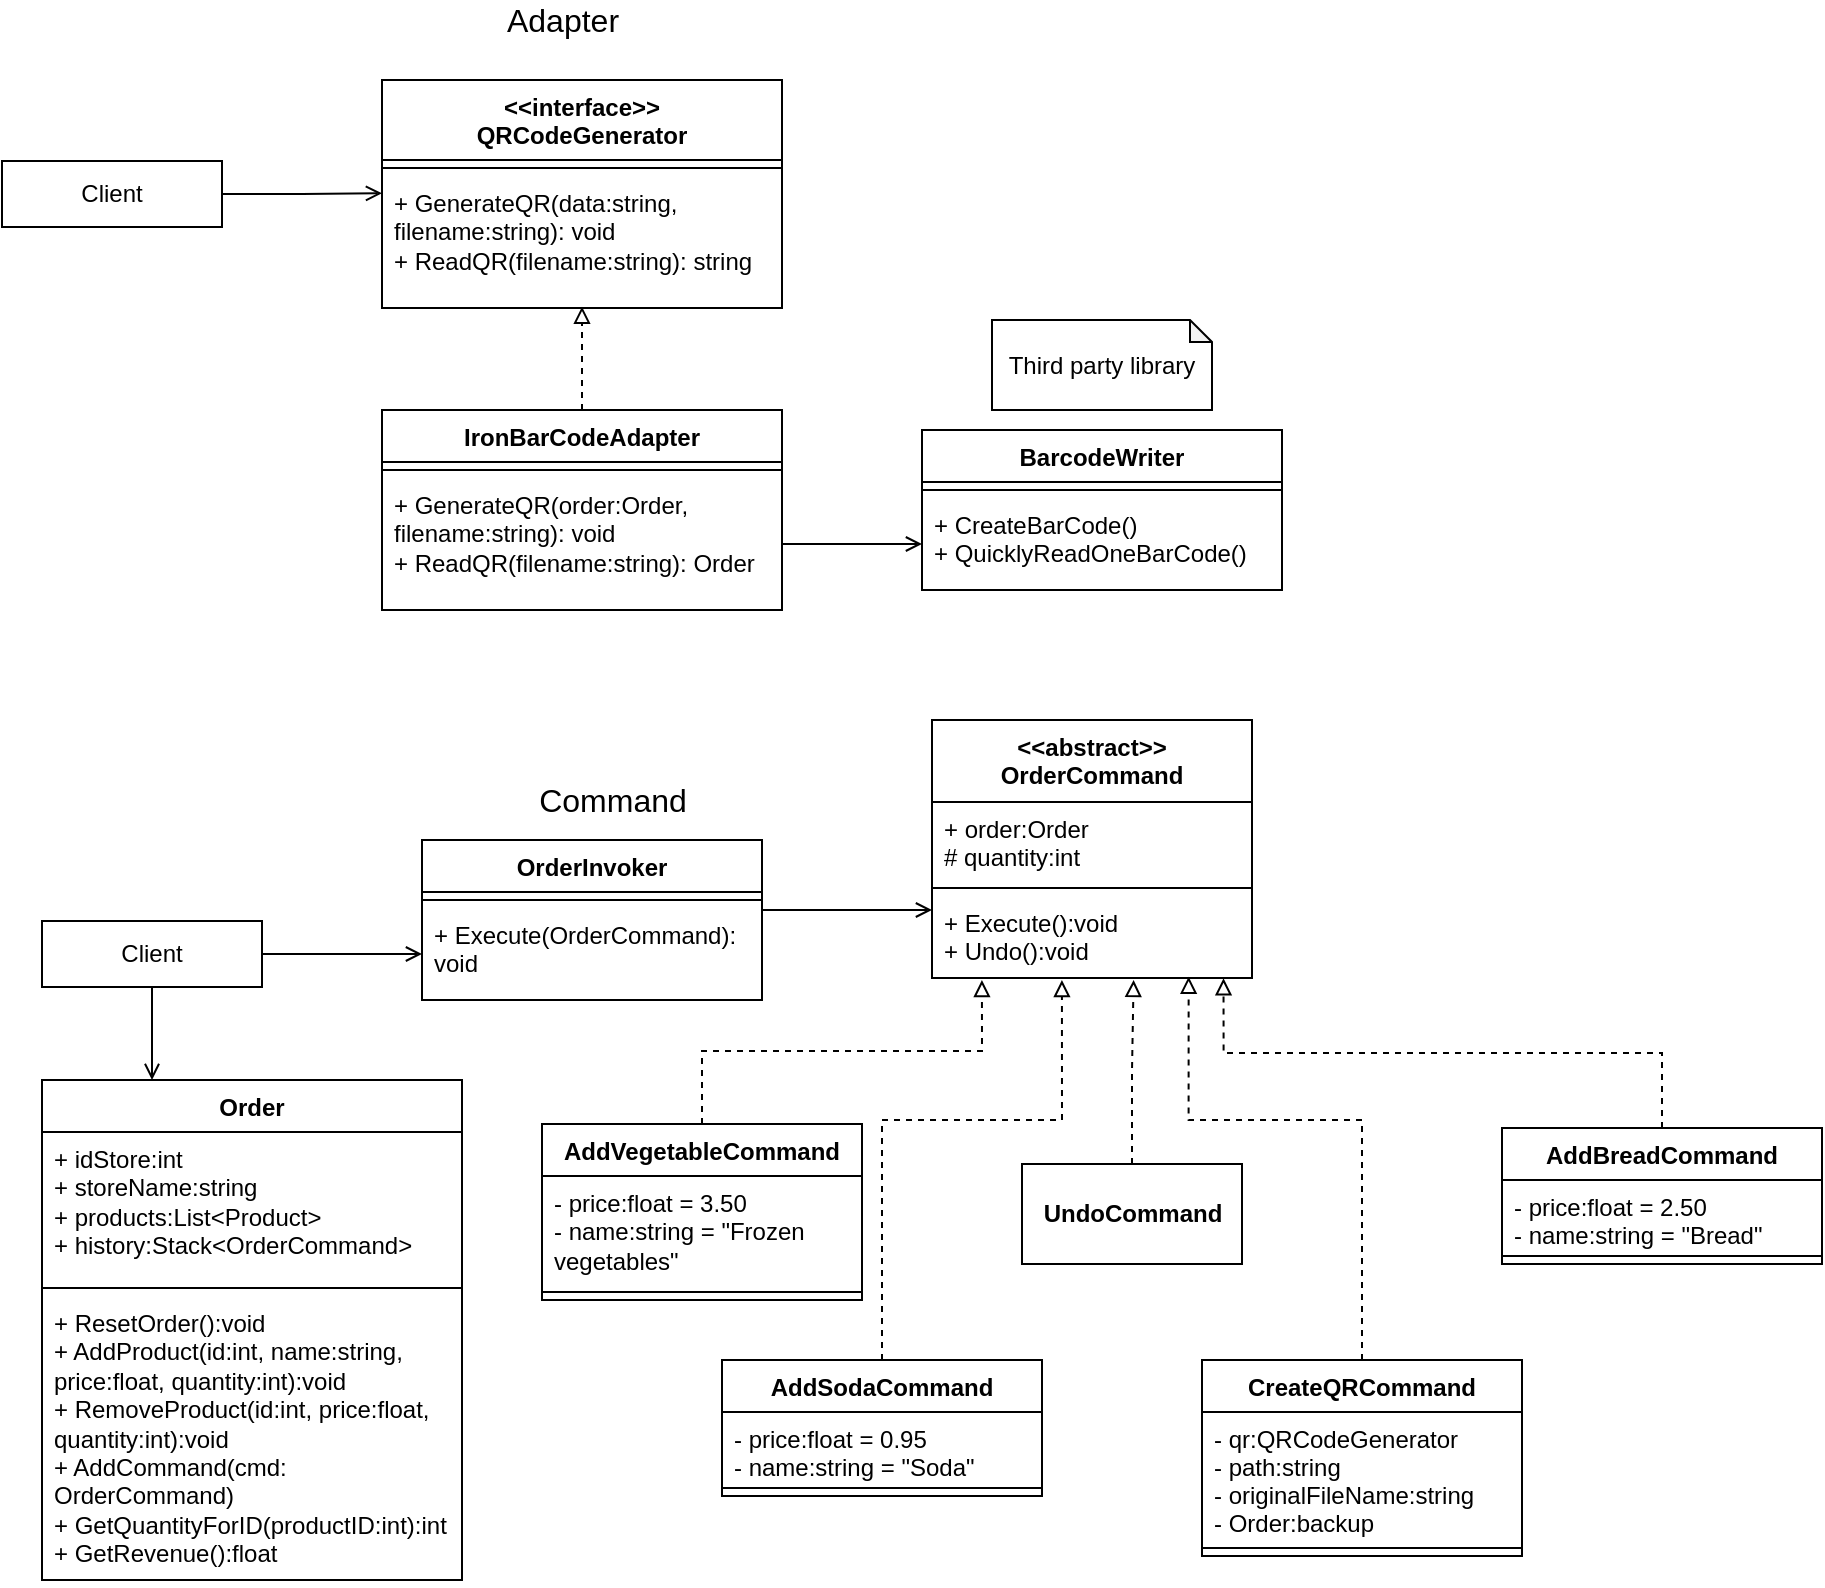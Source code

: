 <mxfile version="17.5.0" type="device"><diagram id="veVmFrVXgGgUOl5ZVLe2" name="Page-1"><mxGraphModel dx="1094" dy="618" grid="1" gridSize="10" guides="1" tooltips="1" connect="1" arrows="1" fold="1" page="1" pageScale="1" pageWidth="1100" pageHeight="850" math="0" shadow="0"><root><mxCell id="0"/><mxCell id="1" parent="0"/><mxCell id="peVNeTj1p_XvdlYr8aiE-1" value="&lt;&lt;interface&gt;&gt;&#10;QRCodeGenerator" style="swimlane;fontStyle=1;align=center;verticalAlign=top;childLayout=stackLayout;horizontal=1;startSize=40;horizontalStack=0;resizeParent=1;resizeParentMax=0;resizeLast=0;collapsible=1;marginBottom=0;" parent="1" vertex="1"><mxGeometry x="220" y="90" width="200" height="114" as="geometry"/></mxCell><mxCell id="peVNeTj1p_XvdlYr8aiE-3" value="" style="line;strokeWidth=1;fillColor=none;align=left;verticalAlign=middle;spacingTop=-1;spacingLeft=3;spacingRight=3;rotatable=0;labelPosition=right;points=[];portConstraint=eastwest;" parent="peVNeTj1p_XvdlYr8aiE-1" vertex="1"><mxGeometry y="40" width="200" height="8" as="geometry"/></mxCell><mxCell id="peVNeTj1p_XvdlYr8aiE-4" value="+ GenerateQR(data:string, filename:string): void&#10;+ ReadQR(filename:string): string" style="text;strokeColor=none;fillColor=none;align=left;verticalAlign=top;spacingLeft=4;spacingRight=4;overflow=hidden;rotatable=0;points=[[0,0.5],[1,0.5]];portConstraint=eastwest;whiteSpace=wrap;" parent="peVNeTj1p_XvdlYr8aiE-1" vertex="1"><mxGeometry y="48" width="200" height="66" as="geometry"/></mxCell><mxCell id="peVNeTj1p_XvdlYr8aiE-14" style="edgeStyle=orthogonalEdgeStyle;rounded=0;orthogonalLoop=1;jettySize=auto;html=1;entryX=0.5;entryY=0.99;entryDx=0;entryDy=0;entryPerimeter=0;endArrow=block;endFill=0;dashed=1;" parent="1" source="peVNeTj1p_XvdlYr8aiE-5" target="peVNeTj1p_XvdlYr8aiE-4" edge="1"><mxGeometry relative="1" as="geometry"/></mxCell><mxCell id="peVNeTj1p_XvdlYr8aiE-5" value="IronBarCodeAdapter" style="swimlane;fontStyle=1;align=center;verticalAlign=top;childLayout=stackLayout;horizontal=1;startSize=26;horizontalStack=0;resizeParent=1;resizeParentMax=0;resizeLast=0;collapsible=1;marginBottom=0;whiteSpace=wrap;" parent="1" vertex="1"><mxGeometry x="220" y="255" width="200" height="100" as="geometry"/></mxCell><mxCell id="peVNeTj1p_XvdlYr8aiE-7" value="" style="line;strokeWidth=1;fillColor=none;align=left;verticalAlign=middle;spacingTop=-1;spacingLeft=3;spacingRight=3;rotatable=0;labelPosition=right;points=[];portConstraint=eastwest;" parent="peVNeTj1p_XvdlYr8aiE-5" vertex="1"><mxGeometry y="26" width="200" height="8" as="geometry"/></mxCell><mxCell id="peVNeTj1p_XvdlYr8aiE-8" value="+ GenerateQR(order:Order, filename:string): void&#10;+ ReadQR(filename:string): Order" style="text;strokeColor=none;fillColor=none;align=left;verticalAlign=top;spacingLeft=4;spacingRight=4;overflow=hidden;rotatable=0;points=[[0,0.5],[1,0.5]];portConstraint=eastwest;whiteSpace=wrap;" parent="peVNeTj1p_XvdlYr8aiE-5" vertex="1"><mxGeometry y="34" width="200" height="66" as="geometry"/></mxCell><mxCell id="peVNeTj1p_XvdlYr8aiE-9" value="BarcodeWriter" style="swimlane;fontStyle=1;align=center;verticalAlign=top;childLayout=stackLayout;horizontal=1;startSize=26;horizontalStack=0;resizeParent=1;resizeParentMax=0;resizeLast=0;collapsible=1;marginBottom=0;" parent="1" vertex="1"><mxGeometry x="490" y="265" width="180" height="80" as="geometry"/></mxCell><mxCell id="peVNeTj1p_XvdlYr8aiE-11" value="" style="line;strokeWidth=1;fillColor=none;align=left;verticalAlign=middle;spacingTop=-1;spacingLeft=3;spacingRight=3;rotatable=0;labelPosition=right;points=[];portConstraint=eastwest;" parent="peVNeTj1p_XvdlYr8aiE-9" vertex="1"><mxGeometry y="26" width="180" height="8" as="geometry"/></mxCell><mxCell id="peVNeTj1p_XvdlYr8aiE-12" value="+ CreateBarCode()&#10;+ QuicklyReadOneBarCode()" style="text;strokeColor=none;fillColor=none;align=left;verticalAlign=top;spacingLeft=4;spacingRight=4;overflow=hidden;rotatable=0;points=[[0,0.5],[1,0.5]];portConstraint=eastwest;" parent="peVNeTj1p_XvdlYr8aiE-9" vertex="1"><mxGeometry y="34" width="180" height="46" as="geometry"/></mxCell><mxCell id="peVNeTj1p_XvdlYr8aiE-16" style="edgeStyle=orthogonalEdgeStyle;rounded=0;orthogonalLoop=1;jettySize=auto;html=1;entryX=0;entryY=0.131;entryDx=0;entryDy=0;entryPerimeter=0;endArrow=open;endFill=0;" parent="1" source="peVNeTj1p_XvdlYr8aiE-13" target="peVNeTj1p_XvdlYr8aiE-4" edge="1"><mxGeometry relative="1" as="geometry"/></mxCell><mxCell id="peVNeTj1p_XvdlYr8aiE-13" value="Client" style="rounded=0;whiteSpace=wrap;html=1;" parent="1" vertex="1"><mxGeometry x="30" y="130.5" width="110" height="33" as="geometry"/></mxCell><mxCell id="peVNeTj1p_XvdlYr8aiE-15" style="edgeStyle=orthogonalEdgeStyle;rounded=0;orthogonalLoop=1;jettySize=auto;html=1;entryX=0;entryY=0.5;entryDx=0;entryDy=0;endArrow=open;endFill=0;" parent="1" source="peVNeTj1p_XvdlYr8aiE-8" target="peVNeTj1p_XvdlYr8aiE-12" edge="1"><mxGeometry relative="1" as="geometry"/></mxCell><mxCell id="peVNeTj1p_XvdlYr8aiE-17" value="Adapter" style="text;html=1;align=center;verticalAlign=middle;resizable=0;points=[];autosize=1;strokeColor=none;fillColor=none;fontSize=16;" parent="1" vertex="1"><mxGeometry x="275" y="50" width="70" height="20" as="geometry"/></mxCell><mxCell id="peVNeTj1p_XvdlYr8aiE-18" value="Third party library" style="shape=note;whiteSpace=wrap;html=1;backgroundOutline=1;darkOpacity=0.05;size=11;" parent="1" vertex="1"><mxGeometry x="525" y="210" width="110" height="45" as="geometry"/></mxCell><mxCell id="peVNeTj1p_XvdlYr8aiE-19" value="Order" style="swimlane;fontStyle=1;align=center;verticalAlign=top;childLayout=stackLayout;horizontal=1;startSize=26;horizontalStack=0;resizeParent=1;resizeParentMax=0;resizeLast=0;collapsible=1;marginBottom=0;whiteSpace=wrap;" parent="1" vertex="1"><mxGeometry x="50" y="590" width="210" height="250" as="geometry"/></mxCell><mxCell id="peVNeTj1p_XvdlYr8aiE-20" value="+ idStore:int&#10;+ storeName:string&#10;+ products:List&lt;Product&gt;&#10;+ history:Stack&lt;OrderCommand&gt;" style="text;strokeColor=none;fillColor=none;align=left;verticalAlign=top;spacingLeft=4;spacingRight=4;overflow=hidden;rotatable=0;points=[[0,0.5],[1,0.5]];portConstraint=eastwest;whiteSpace=wrap;" parent="peVNeTj1p_XvdlYr8aiE-19" vertex="1"><mxGeometry y="26" width="210" height="74" as="geometry"/></mxCell><mxCell id="peVNeTj1p_XvdlYr8aiE-21" value="" style="line;strokeWidth=1;fillColor=none;align=left;verticalAlign=middle;spacingTop=-1;spacingLeft=3;spacingRight=3;rotatable=0;labelPosition=right;points=[];portConstraint=eastwest;" parent="peVNeTj1p_XvdlYr8aiE-19" vertex="1"><mxGeometry y="100" width="210" height="8" as="geometry"/></mxCell><mxCell id="peVNeTj1p_XvdlYr8aiE-22" value="+ ResetOrder():void&#10;+ AddProduct(id:int, name:string, price:float, quantity:int):void&#10;+ RemoveProduct(id:int, price:float, quantity:int):void&#10;+ AddCommand(cmd: OrderCommand)&#10;+ GetQuantityForID(productID:int):int&#10;+ GetRevenue():float" style="text;strokeColor=none;fillColor=none;align=left;verticalAlign=top;spacingLeft=4;spacingRight=4;overflow=hidden;rotatable=0;points=[[0,0.5],[1,0.5]];portConstraint=eastwest;whiteSpace=wrap;" parent="peVNeTj1p_XvdlYr8aiE-19" vertex="1"><mxGeometry y="108" width="210" height="142" as="geometry"/></mxCell><mxCell id="peVNeTj1p_XvdlYr8aiE-23" value="OrderInvoker" style="swimlane;fontStyle=1;align=center;verticalAlign=top;childLayout=stackLayout;horizontal=1;startSize=26;horizontalStack=0;resizeParent=1;resizeParentMax=0;resizeLast=0;collapsible=1;marginBottom=0;" parent="1" vertex="1"><mxGeometry x="240" y="470" width="170" height="80" as="geometry"/></mxCell><mxCell id="peVNeTj1p_XvdlYr8aiE-25" value="" style="line;strokeWidth=1;fillColor=none;align=left;verticalAlign=middle;spacingTop=-1;spacingLeft=3;spacingRight=3;rotatable=0;labelPosition=right;points=[];portConstraint=eastwest;" parent="peVNeTj1p_XvdlYr8aiE-23" vertex="1"><mxGeometry y="26" width="170" height="8" as="geometry"/></mxCell><mxCell id="peVNeTj1p_XvdlYr8aiE-26" value="+ Execute(OrderCommand): void" style="text;strokeColor=none;fillColor=none;align=left;verticalAlign=top;spacingLeft=4;spacingRight=4;overflow=hidden;rotatable=0;points=[[0,0.5],[1,0.5]];portConstraint=eastwest;whiteSpace=wrap;" parent="peVNeTj1p_XvdlYr8aiE-23" vertex="1"><mxGeometry y="34" width="170" height="46" as="geometry"/></mxCell><mxCell id="JiXx-g_WDX64ymuNlyzI-11" style="edgeStyle=orthogonalEdgeStyle;rounded=0;orthogonalLoop=1;jettySize=auto;html=1;entryX=0.156;entryY=1.024;entryDx=0;entryDy=0;entryPerimeter=0;dashed=1;endArrow=block;endFill=0;" edge="1" parent="1" source="peVNeTj1p_XvdlYr8aiE-31" target="peVNeTj1p_XvdlYr8aiE-46"><mxGeometry relative="1" as="geometry"/></mxCell><mxCell id="peVNeTj1p_XvdlYr8aiE-31" value="AddVegetableCommand" style="swimlane;fontStyle=1;align=center;verticalAlign=top;childLayout=stackLayout;horizontal=1;startSize=26;horizontalStack=0;resizeParent=1;resizeParentMax=0;resizeLast=0;collapsible=1;marginBottom=0;" parent="1" vertex="1"><mxGeometry x="300" y="612" width="160" height="88" as="geometry"/></mxCell><mxCell id="peVNeTj1p_XvdlYr8aiE-32" value="- price:float = 3.50&#10;- name:string = &quot;Frozen vegetables&quot;" style="text;strokeColor=none;fillColor=none;align=left;verticalAlign=top;spacingLeft=4;spacingRight=4;overflow=hidden;rotatable=0;points=[[0,0.5],[1,0.5]];portConstraint=eastwest;whiteSpace=wrap;" parent="peVNeTj1p_XvdlYr8aiE-31" vertex="1"><mxGeometry y="26" width="160" height="54" as="geometry"/></mxCell><mxCell id="peVNeTj1p_XvdlYr8aiE-33" value="" style="line;strokeWidth=1;fillColor=none;align=left;verticalAlign=middle;spacingTop=-1;spacingLeft=3;spacingRight=3;rotatable=0;labelPosition=right;points=[];portConstraint=eastwest;" parent="peVNeTj1p_XvdlYr8aiE-31" vertex="1"><mxGeometry y="80" width="160" height="8" as="geometry"/></mxCell><mxCell id="JiXx-g_WDX64ymuNlyzI-13" style="edgeStyle=orthogonalEdgeStyle;rounded=0;orthogonalLoop=1;jettySize=auto;html=1;entryX=0.406;entryY=1.024;entryDx=0;entryDy=0;entryPerimeter=0;dashed=1;endArrow=block;endFill=0;" edge="1" parent="1" source="peVNeTj1p_XvdlYr8aiE-35" target="peVNeTj1p_XvdlYr8aiE-46"><mxGeometry relative="1" as="geometry"><Array as="points"><mxPoint x="470" y="610"/><mxPoint x="560" y="610"/></Array></mxGeometry></mxCell><mxCell id="peVNeTj1p_XvdlYr8aiE-35" value="AddSodaCommand" style="swimlane;fontStyle=1;align=center;verticalAlign=top;childLayout=stackLayout;horizontal=1;startSize=26;horizontalStack=0;resizeParent=1;resizeParentMax=0;resizeLast=0;collapsible=1;marginBottom=0;" parent="1" vertex="1"><mxGeometry x="390" y="730" width="160" height="68" as="geometry"/></mxCell><mxCell id="peVNeTj1p_XvdlYr8aiE-36" value="- price:float = 0.95&#10;- name:string = &quot;Soda&quot;" style="text;strokeColor=none;fillColor=none;align=left;verticalAlign=top;spacingLeft=4;spacingRight=4;overflow=hidden;rotatable=0;points=[[0,0.5],[1,0.5]];portConstraint=eastwest;" parent="peVNeTj1p_XvdlYr8aiE-35" vertex="1"><mxGeometry y="26" width="160" height="34" as="geometry"/></mxCell><mxCell id="peVNeTj1p_XvdlYr8aiE-37" value="" style="line;strokeWidth=1;fillColor=none;align=left;verticalAlign=middle;spacingTop=-1;spacingLeft=3;spacingRight=3;rotatable=0;labelPosition=right;points=[];portConstraint=eastwest;" parent="peVNeTj1p_XvdlYr8aiE-35" vertex="1"><mxGeometry y="60" width="160" height="8" as="geometry"/></mxCell><mxCell id="JiXx-g_WDX64ymuNlyzI-15" style="edgeStyle=orthogonalEdgeStyle;rounded=0;orthogonalLoop=1;jettySize=auto;html=1;entryX=0.911;entryY=1.004;entryDx=0;entryDy=0;entryPerimeter=0;dashed=1;endArrow=block;endFill=0;" edge="1" parent="1" source="peVNeTj1p_XvdlYr8aiE-39" target="peVNeTj1p_XvdlYr8aiE-46"><mxGeometry relative="1" as="geometry"/></mxCell><mxCell id="peVNeTj1p_XvdlYr8aiE-39" value="AddBreadCommand" style="swimlane;fontStyle=1;align=center;verticalAlign=top;childLayout=stackLayout;horizontal=1;startSize=26;horizontalStack=0;resizeParent=1;resizeParentMax=0;resizeLast=0;collapsible=1;marginBottom=0;" parent="1" vertex="1"><mxGeometry x="780" y="614" width="160" height="68" as="geometry"/></mxCell><mxCell id="peVNeTj1p_XvdlYr8aiE-40" value="- price:float = 2.50&#10;- name:string = &quot;Bread&quot;" style="text;strokeColor=none;fillColor=none;align=left;verticalAlign=top;spacingLeft=4;spacingRight=4;overflow=hidden;rotatable=0;points=[[0,0.5],[1,0.5]];portConstraint=eastwest;" parent="peVNeTj1p_XvdlYr8aiE-39" vertex="1"><mxGeometry y="26" width="160" height="34" as="geometry"/></mxCell><mxCell id="peVNeTj1p_XvdlYr8aiE-41" value="" style="line;strokeWidth=1;fillColor=none;align=left;verticalAlign=middle;spacingTop=-1;spacingLeft=3;spacingRight=3;rotatable=0;labelPosition=right;points=[];portConstraint=eastwest;" parent="peVNeTj1p_XvdlYr8aiE-39" vertex="1"><mxGeometry y="60" width="160" height="8" as="geometry"/></mxCell><mxCell id="peVNeTj1p_XvdlYr8aiE-43" value="&lt;&lt;abstract&gt;&gt;&#10;OrderCommand" style="swimlane;fontStyle=1;align=center;verticalAlign=top;childLayout=stackLayout;horizontal=1;startSize=41;horizontalStack=0;resizeParent=1;resizeParentMax=0;resizeLast=0;collapsible=1;marginBottom=0;" parent="1" vertex="1"><mxGeometry x="495" y="410" width="160" height="129" as="geometry"/></mxCell><mxCell id="peVNeTj1p_XvdlYr8aiE-44" value="+ order:Order&#10;# quantity:int&#10;" style="text;strokeColor=none;fillColor=none;align=left;verticalAlign=top;spacingLeft=4;spacingRight=4;overflow=hidden;rotatable=0;points=[[0,0.5],[1,0.5]];portConstraint=eastwest;" parent="peVNeTj1p_XvdlYr8aiE-43" vertex="1"><mxGeometry y="41" width="160" height="39" as="geometry"/></mxCell><mxCell id="peVNeTj1p_XvdlYr8aiE-45" value="" style="line;strokeWidth=1;fillColor=none;align=left;verticalAlign=middle;spacingTop=-1;spacingLeft=3;spacingRight=3;rotatable=0;labelPosition=right;points=[];portConstraint=eastwest;" parent="peVNeTj1p_XvdlYr8aiE-43" vertex="1"><mxGeometry y="80" width="160" height="8" as="geometry"/></mxCell><mxCell id="peVNeTj1p_XvdlYr8aiE-46" value="+ Execute():void&#10;+ Undo():void" style="text;strokeColor=none;fillColor=none;align=left;verticalAlign=top;spacingLeft=4;spacingRight=4;overflow=hidden;rotatable=0;points=[[0,0.5],[1,0.5]];portConstraint=eastwest;" parent="peVNeTj1p_XvdlYr8aiE-43" vertex="1"><mxGeometry y="88" width="160" height="41" as="geometry"/></mxCell><mxCell id="peVNeTj1p_XvdlYr8aiE-57" style="edgeStyle=orthogonalEdgeStyle;rounded=0;orthogonalLoop=1;jettySize=auto;html=1;endArrow=open;endFill=0;" parent="1" source="peVNeTj1p_XvdlYr8aiE-56" edge="1"><mxGeometry relative="1" as="geometry"><mxPoint x="105" y="590" as="targetPoint"/></mxGeometry></mxCell><mxCell id="peVNeTj1p_XvdlYr8aiE-58" style="edgeStyle=orthogonalEdgeStyle;rounded=0;orthogonalLoop=1;jettySize=auto;html=1;endArrow=open;endFill=0;" parent="1" source="peVNeTj1p_XvdlYr8aiE-56" target="peVNeTj1p_XvdlYr8aiE-26" edge="1"><mxGeometry relative="1" as="geometry"/></mxCell><mxCell id="peVNeTj1p_XvdlYr8aiE-56" value="Client" style="rounded=0;whiteSpace=wrap;html=1;" parent="1" vertex="1"><mxGeometry x="50" y="510.5" width="110" height="33" as="geometry"/></mxCell><mxCell id="peVNeTj1p_XvdlYr8aiE-59" value="Command" style="text;html=1;align=center;verticalAlign=middle;resizable=0;points=[];autosize=1;strokeColor=none;fillColor=none;fontSize=16;" parent="1" vertex="1"><mxGeometry x="290" y="440" width="90" height="20" as="geometry"/></mxCell><mxCell id="peVNeTj1p_XvdlYr8aiE-60" style="edgeStyle=orthogonalEdgeStyle;rounded=0;orthogonalLoop=1;jettySize=auto;html=1;fontSize=16;endArrow=open;endFill=0;entryX=0;entryY=0.5;entryDx=0;entryDy=0;" parent="1" edge="1"><mxGeometry relative="1" as="geometry"><mxPoint x="495" y="505" as="targetPoint"/><mxPoint x="410" y="509" as="sourcePoint"/><Array as="points"><mxPoint x="410" y="505"/></Array></mxGeometry></mxCell><mxCell id="JiXx-g_WDX64ymuNlyzI-14" style="edgeStyle=orthogonalEdgeStyle;rounded=0;orthogonalLoop=1;jettySize=auto;html=1;entryX=0.802;entryY=0.984;entryDx=0;entryDy=0;entryPerimeter=0;dashed=1;endArrow=block;endFill=0;" edge="1" parent="1" source="JiXx-g_WDX64ymuNlyzI-1" target="peVNeTj1p_XvdlYr8aiE-46"><mxGeometry relative="1" as="geometry"><Array as="points"><mxPoint x="710" y="610"/><mxPoint x="623" y="610"/></Array></mxGeometry></mxCell><mxCell id="JiXx-g_WDX64ymuNlyzI-1" value="CreateQRCommand" style="swimlane;fontStyle=1;align=center;verticalAlign=top;childLayout=stackLayout;horizontal=1;startSize=26;horizontalStack=0;resizeParent=1;resizeParentMax=0;resizeLast=0;collapsible=1;marginBottom=0;" vertex="1" parent="1"><mxGeometry x="630" y="730" width="160" height="98" as="geometry"/></mxCell><mxCell id="JiXx-g_WDX64ymuNlyzI-2" value="- qr:QRCodeGenerator&#10;- path:string&#10;- originalFileName:string&#10;- Order:backup" style="text;strokeColor=none;fillColor=none;align=left;verticalAlign=top;spacingLeft=4;spacingRight=4;overflow=hidden;rotatable=0;points=[[0,0.5],[1,0.5]];portConstraint=eastwest;" vertex="1" parent="JiXx-g_WDX64ymuNlyzI-1"><mxGeometry y="26" width="160" height="64" as="geometry"/></mxCell><mxCell id="JiXx-g_WDX64ymuNlyzI-3" value="" style="line;strokeWidth=1;fillColor=none;align=left;verticalAlign=middle;spacingTop=-1;spacingLeft=3;spacingRight=3;rotatable=0;labelPosition=right;points=[];portConstraint=eastwest;" vertex="1" parent="JiXx-g_WDX64ymuNlyzI-1"><mxGeometry y="90" width="160" height="8" as="geometry"/></mxCell><mxCell id="JiXx-g_WDX64ymuNlyzI-12" style="edgeStyle=orthogonalEdgeStyle;rounded=0;orthogonalLoop=1;jettySize=auto;html=1;entryX=0.63;entryY=1.024;entryDx=0;entryDy=0;entryPerimeter=0;dashed=1;endArrow=block;endFill=0;" edge="1" parent="1" source="JiXx-g_WDX64ymuNlyzI-10" target="peVNeTj1p_XvdlYr8aiE-46"><mxGeometry relative="1" as="geometry"/></mxCell><mxCell id="JiXx-g_WDX64ymuNlyzI-10" value="&lt;b&gt;UndoCommand&lt;/b&gt;" style="html=1;" vertex="1" parent="1"><mxGeometry x="540" y="632" width="110" height="50" as="geometry"/></mxCell></root></mxGraphModel></diagram></mxfile>